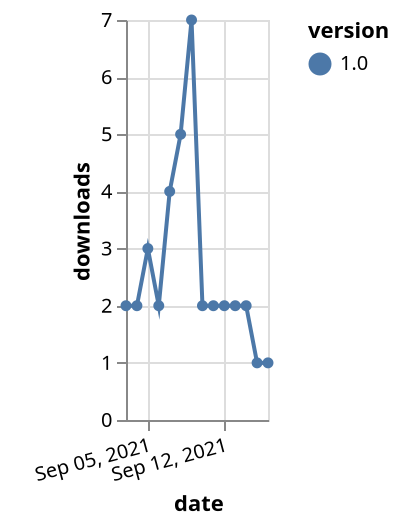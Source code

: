 {"$schema": "https://vega.github.io/schema/vega-lite/v5.json", "description": "A simple bar chart with embedded data.", "data": {"values": [{"date": "2021-09-03", "total": 2413, "delta": 2, "version": "1.0"}, {"date": "2021-09-04", "total": 2415, "delta": 2, "version": "1.0"}, {"date": "2021-09-05", "total": 2418, "delta": 3, "version": "1.0"}, {"date": "2021-09-06", "total": 2420, "delta": 2, "version": "1.0"}, {"date": "2021-09-07", "total": 2424, "delta": 4, "version": "1.0"}, {"date": "2021-09-08", "total": 2429, "delta": 5, "version": "1.0"}, {"date": "2021-09-09", "total": 2436, "delta": 7, "version": "1.0"}, {"date": "2021-09-10", "total": 2438, "delta": 2, "version": "1.0"}, {"date": "2021-09-11", "total": 2440, "delta": 2, "version": "1.0"}, {"date": "2021-09-12", "total": 2442, "delta": 2, "version": "1.0"}, {"date": "2021-09-13", "total": 2444, "delta": 2, "version": "1.0"}, {"date": "2021-09-14", "total": 2446, "delta": 2, "version": "1.0"}, {"date": "2021-09-15", "total": 2447, "delta": 1, "version": "1.0"}, {"date": "2021-09-16", "total": 2448, "delta": 1, "version": "1.0"}]}, "width": "container", "mark": {"type": "line", "point": {"filled": true}}, "encoding": {"x": {"field": "date", "type": "temporal", "timeUnit": "yearmonthdate", "title": "date", "axis": {"labelAngle": -15}}, "y": {"field": "delta", "type": "quantitative", "title": "downloads"}, "color": {"field": "version", "type": "nominal"}, "tooltip": {"field": "delta"}}}